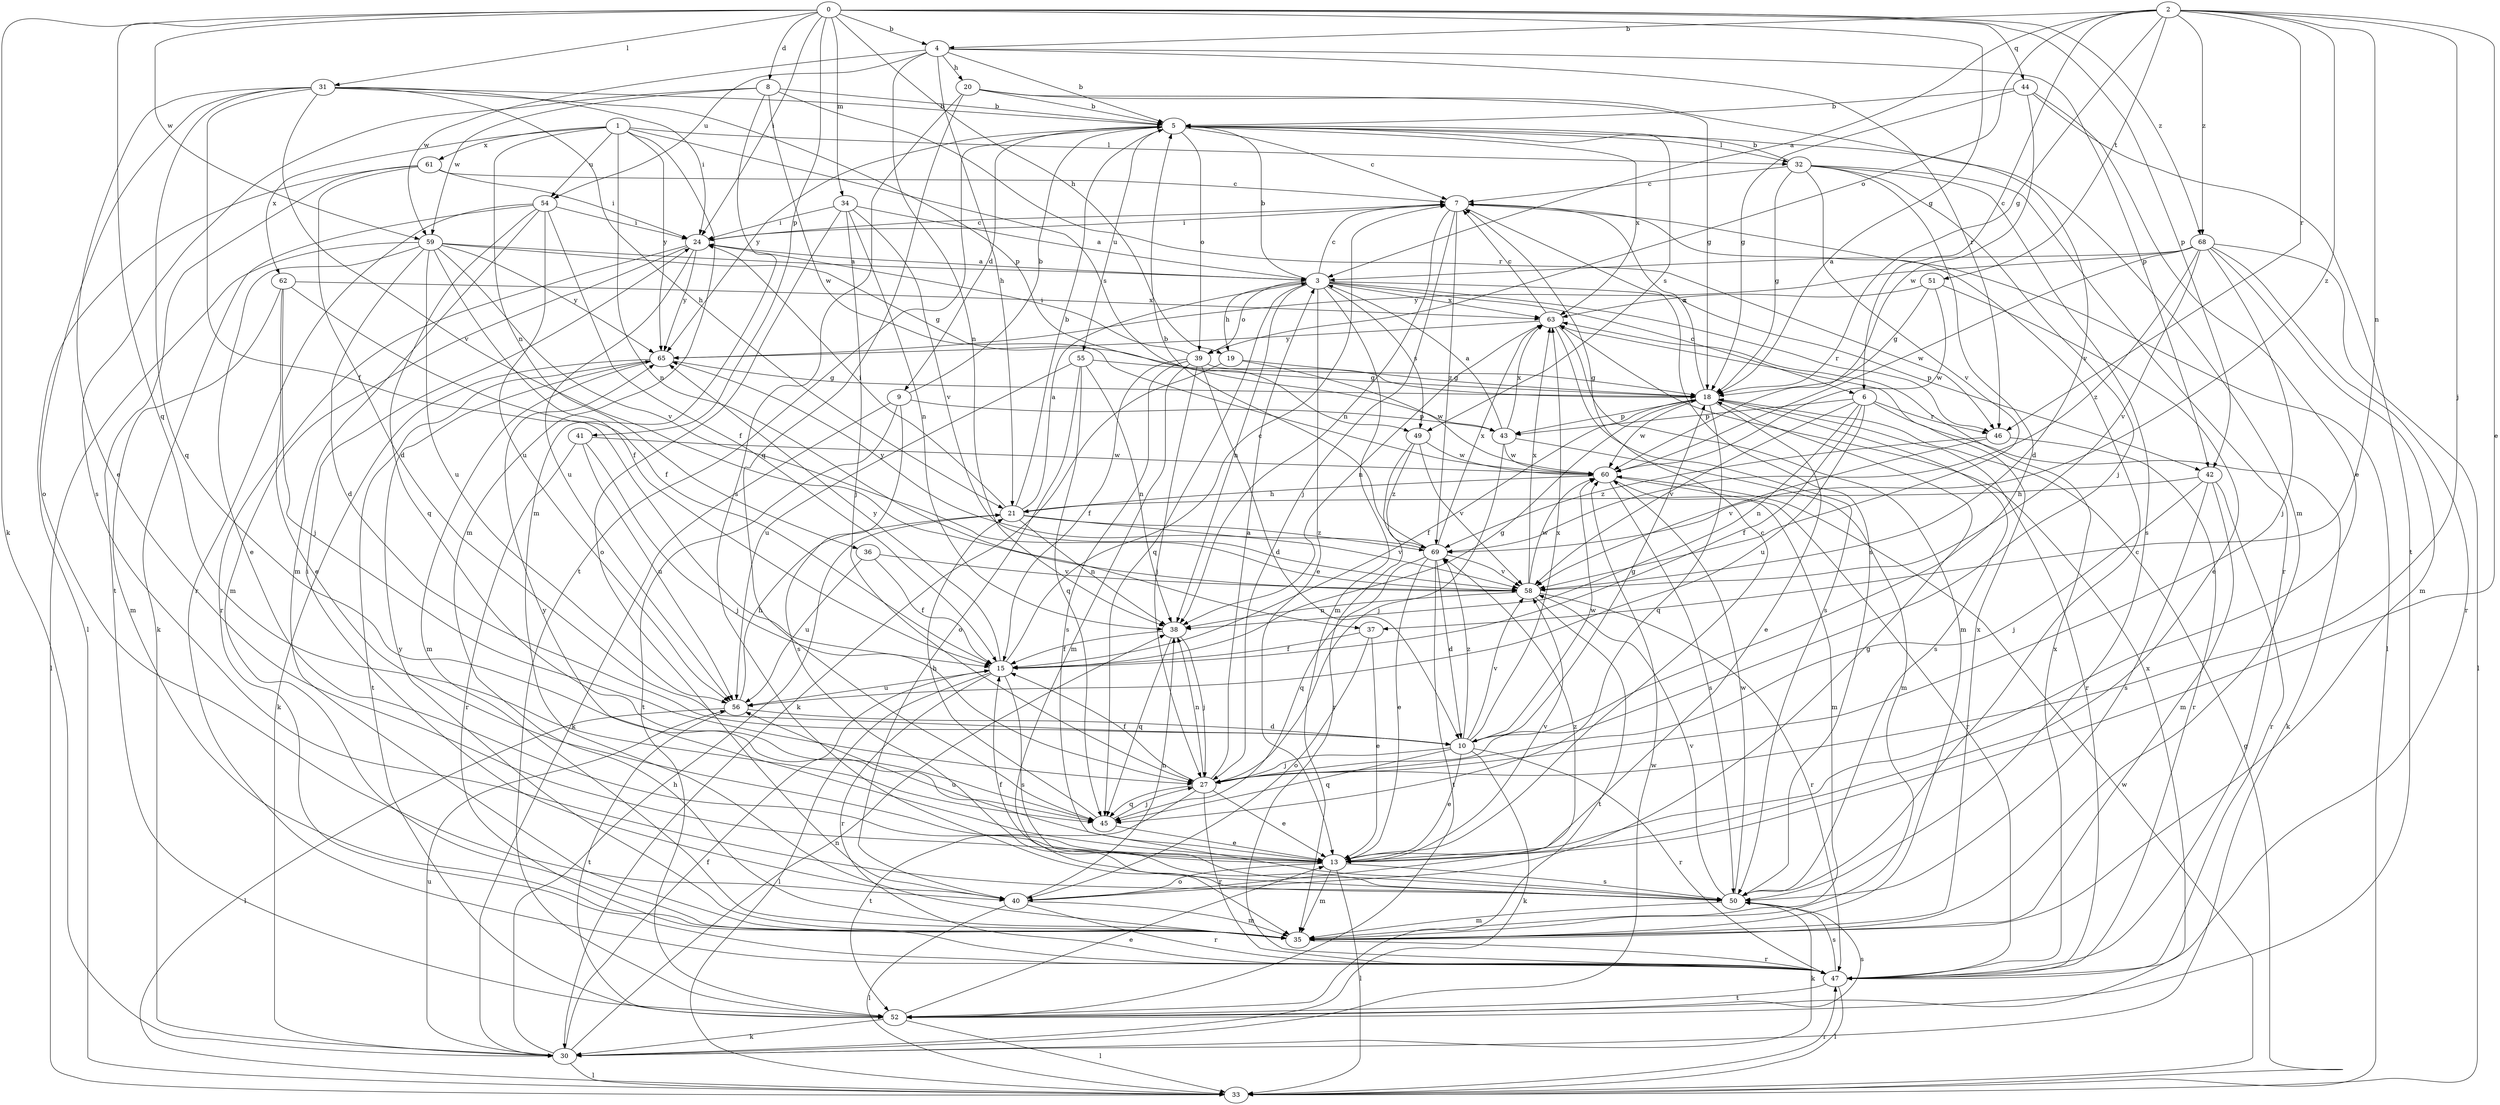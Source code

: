 strict digraph  {
0;
1;
2;
3;
4;
5;
6;
7;
8;
9;
10;
13;
15;
18;
19;
20;
21;
24;
27;
30;
31;
32;
33;
34;
35;
36;
37;
38;
39;
40;
41;
42;
43;
44;
45;
46;
47;
49;
50;
51;
52;
54;
55;
56;
58;
59;
60;
61;
62;
63;
65;
68;
69;
0 -> 4  [label=b];
0 -> 8  [label=d];
0 -> 18  [label=g];
0 -> 19  [label=h];
0 -> 24  [label=i];
0 -> 30  [label=k];
0 -> 31  [label=l];
0 -> 34  [label=m];
0 -> 41  [label=p];
0 -> 42  [label=p];
0 -> 44  [label=q];
0 -> 45  [label=q];
0 -> 59  [label=w];
0 -> 68  [label=z];
1 -> 32  [label=l];
1 -> 35  [label=m];
1 -> 36  [label=n];
1 -> 37  [label=n];
1 -> 49  [label=s];
1 -> 54  [label=u];
1 -> 61  [label=x];
1 -> 62  [label=x];
1 -> 65  [label=y];
2 -> 3  [label=a];
2 -> 4  [label=b];
2 -> 6  [label=c];
2 -> 13  [label=e];
2 -> 18  [label=g];
2 -> 27  [label=j];
2 -> 37  [label=n];
2 -> 39  [label=o];
2 -> 46  [label=r];
2 -> 51  [label=t];
2 -> 68  [label=z];
2 -> 69  [label=z];
3 -> 5  [label=b];
3 -> 6  [label=c];
3 -> 7  [label=c];
3 -> 13  [label=e];
3 -> 19  [label=h];
3 -> 35  [label=m];
3 -> 38  [label=n];
3 -> 39  [label=o];
3 -> 42  [label=p];
3 -> 45  [label=q];
3 -> 46  [label=r];
3 -> 49  [label=s];
3 -> 63  [label=x];
4 -> 5  [label=b];
4 -> 20  [label=h];
4 -> 21  [label=h];
4 -> 38  [label=n];
4 -> 42  [label=p];
4 -> 46  [label=r];
4 -> 54  [label=u];
4 -> 59  [label=w];
5 -> 7  [label=c];
5 -> 9  [label=d];
5 -> 32  [label=l];
5 -> 39  [label=o];
5 -> 49  [label=s];
5 -> 52  [label=t];
5 -> 55  [label=u];
5 -> 58  [label=v];
5 -> 63  [label=x];
5 -> 65  [label=y];
6 -> 15  [label=f];
6 -> 30  [label=k];
6 -> 38  [label=n];
6 -> 43  [label=p];
6 -> 46  [label=r];
6 -> 56  [label=u];
6 -> 58  [label=v];
7 -> 24  [label=i];
7 -> 27  [label=j];
7 -> 33  [label=l];
7 -> 38  [label=n];
7 -> 50  [label=s];
7 -> 69  [label=z];
8 -> 5  [label=b];
8 -> 35  [label=m];
8 -> 46  [label=r];
8 -> 50  [label=s];
8 -> 59  [label=w];
8 -> 60  [label=w];
9 -> 5  [label=b];
9 -> 30  [label=k];
9 -> 43  [label=p];
9 -> 50  [label=s];
9 -> 52  [label=t];
10 -> 13  [label=e];
10 -> 18  [label=g];
10 -> 27  [label=j];
10 -> 30  [label=k];
10 -> 45  [label=q];
10 -> 47  [label=r];
10 -> 58  [label=v];
10 -> 60  [label=w];
10 -> 63  [label=x];
10 -> 69  [label=z];
13 -> 7  [label=c];
13 -> 33  [label=l];
13 -> 35  [label=m];
13 -> 40  [label=o];
13 -> 50  [label=s];
13 -> 56  [label=u];
13 -> 58  [label=v];
13 -> 65  [label=y];
15 -> 7  [label=c];
15 -> 18  [label=g];
15 -> 33  [label=l];
15 -> 47  [label=r];
15 -> 50  [label=s];
15 -> 56  [label=u];
15 -> 65  [label=y];
18 -> 7  [label=c];
18 -> 13  [label=e];
18 -> 15  [label=f];
18 -> 43  [label=p];
18 -> 45  [label=q];
18 -> 47  [label=r];
18 -> 50  [label=s];
18 -> 60  [label=w];
19 -> 18  [label=g];
19 -> 30  [label=k];
19 -> 60  [label=w];
20 -> 5  [label=b];
20 -> 18  [label=g];
20 -> 35  [label=m];
20 -> 45  [label=q];
20 -> 50  [label=s];
21 -> 3  [label=a];
21 -> 5  [label=b];
21 -> 24  [label=i];
21 -> 38  [label=n];
21 -> 58  [label=v];
21 -> 69  [label=z];
24 -> 3  [label=a];
24 -> 7  [label=c];
24 -> 35  [label=m];
24 -> 47  [label=r];
24 -> 56  [label=u];
24 -> 65  [label=y];
27 -> 3  [label=a];
27 -> 13  [label=e];
27 -> 15  [label=f];
27 -> 38  [label=n];
27 -> 45  [label=q];
27 -> 47  [label=r];
27 -> 52  [label=t];
30 -> 15  [label=f];
30 -> 21  [label=h];
30 -> 33  [label=l];
30 -> 38  [label=n];
30 -> 56  [label=u];
30 -> 60  [label=w];
31 -> 5  [label=b];
31 -> 13  [label=e];
31 -> 15  [label=f];
31 -> 21  [label=h];
31 -> 24  [label=i];
31 -> 40  [label=o];
31 -> 43  [label=p];
31 -> 45  [label=q];
31 -> 58  [label=v];
32 -> 5  [label=b];
32 -> 7  [label=c];
32 -> 10  [label=d];
32 -> 18  [label=g];
32 -> 27  [label=j];
32 -> 47  [label=r];
32 -> 50  [label=s];
32 -> 58  [label=v];
33 -> 18  [label=g];
33 -> 47  [label=r];
33 -> 60  [label=w];
34 -> 3  [label=a];
34 -> 24  [label=i];
34 -> 27  [label=j];
34 -> 38  [label=n];
34 -> 40  [label=o];
34 -> 58  [label=v];
35 -> 47  [label=r];
35 -> 63  [label=x];
35 -> 65  [label=y];
36 -> 15  [label=f];
36 -> 56  [label=u];
36 -> 58  [label=v];
37 -> 13  [label=e];
37 -> 15  [label=f];
37 -> 40  [label=o];
38 -> 15  [label=f];
38 -> 27  [label=j];
38 -> 45  [label=q];
39 -> 10  [label=d];
39 -> 15  [label=f];
39 -> 18  [label=g];
39 -> 24  [label=i];
39 -> 27  [label=j];
39 -> 35  [label=m];
39 -> 50  [label=s];
40 -> 18  [label=g];
40 -> 24  [label=i];
40 -> 33  [label=l];
40 -> 35  [label=m];
40 -> 38  [label=n];
40 -> 47  [label=r];
40 -> 69  [label=z];
41 -> 27  [label=j];
41 -> 47  [label=r];
41 -> 56  [label=u];
41 -> 60  [label=w];
42 -> 21  [label=h];
42 -> 27  [label=j];
42 -> 35  [label=m];
42 -> 47  [label=r];
42 -> 50  [label=s];
43 -> 3  [label=a];
43 -> 27  [label=j];
43 -> 35  [label=m];
43 -> 60  [label=w];
43 -> 63  [label=x];
44 -> 5  [label=b];
44 -> 13  [label=e];
44 -> 18  [label=g];
44 -> 52  [label=t];
44 -> 60  [label=w];
45 -> 13  [label=e];
45 -> 21  [label=h];
45 -> 27  [label=j];
46 -> 47  [label=r];
46 -> 58  [label=v];
46 -> 69  [label=z];
47 -> 33  [label=l];
47 -> 50  [label=s];
47 -> 52  [label=t];
47 -> 63  [label=x];
49 -> 47  [label=r];
49 -> 58  [label=v];
49 -> 60  [label=w];
49 -> 69  [label=z];
50 -> 7  [label=c];
50 -> 15  [label=f];
50 -> 30  [label=k];
50 -> 35  [label=m];
50 -> 58  [label=v];
50 -> 60  [label=w];
51 -> 13  [label=e];
51 -> 18  [label=g];
51 -> 60  [label=w];
51 -> 63  [label=x];
52 -> 13  [label=e];
52 -> 30  [label=k];
52 -> 33  [label=l];
52 -> 50  [label=s];
52 -> 63  [label=x];
54 -> 15  [label=f];
54 -> 24  [label=i];
54 -> 30  [label=k];
54 -> 35  [label=m];
54 -> 45  [label=q];
54 -> 47  [label=r];
54 -> 56  [label=u];
55 -> 18  [label=g];
55 -> 38  [label=n];
55 -> 40  [label=o];
55 -> 45  [label=q];
55 -> 56  [label=u];
56 -> 10  [label=d];
56 -> 21  [label=h];
56 -> 33  [label=l];
56 -> 52  [label=t];
58 -> 38  [label=n];
58 -> 47  [label=r];
58 -> 52  [label=t];
58 -> 60  [label=w];
58 -> 63  [label=x];
59 -> 3  [label=a];
59 -> 10  [label=d];
59 -> 13  [label=e];
59 -> 15  [label=f];
59 -> 18  [label=g];
59 -> 33  [label=l];
59 -> 56  [label=u];
59 -> 58  [label=v];
59 -> 65  [label=y];
60 -> 21  [label=h];
60 -> 35  [label=m];
60 -> 47  [label=r];
60 -> 50  [label=s];
61 -> 7  [label=c];
61 -> 10  [label=d];
61 -> 24  [label=i];
61 -> 33  [label=l];
61 -> 52  [label=t];
62 -> 13  [label=e];
62 -> 15  [label=f];
62 -> 27  [label=j];
62 -> 35  [label=m];
62 -> 63  [label=x];
63 -> 7  [label=c];
63 -> 35  [label=m];
63 -> 38  [label=n];
63 -> 50  [label=s];
63 -> 65  [label=y];
65 -> 18  [label=g];
65 -> 30  [label=k];
65 -> 35  [label=m];
65 -> 52  [label=t];
68 -> 3  [label=a];
68 -> 27  [label=j];
68 -> 33  [label=l];
68 -> 35  [label=m];
68 -> 47  [label=r];
68 -> 58  [label=v];
68 -> 60  [label=w];
68 -> 65  [label=y];
68 -> 69  [label=z];
69 -> 5  [label=b];
69 -> 10  [label=d];
69 -> 13  [label=e];
69 -> 45  [label=q];
69 -> 52  [label=t];
69 -> 58  [label=v];
69 -> 63  [label=x];
69 -> 65  [label=y];
}
